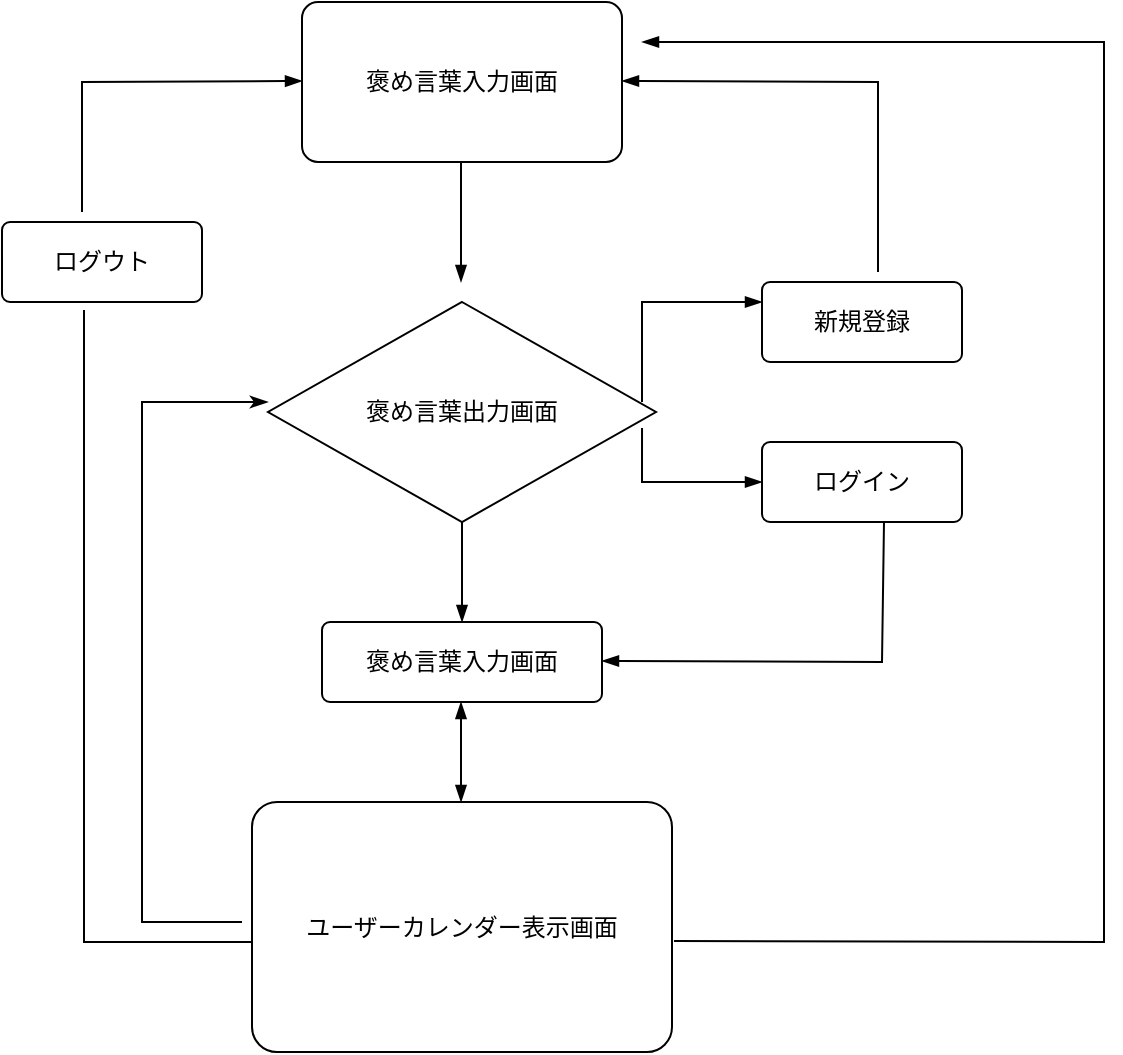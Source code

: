 <mxfile>
    <diagram id="Eu8dEPryCEa4IUV2cehO" name="ページ1">
        <mxGraphModel dx="601" dy="818" grid="1" gridSize="10" guides="1" tooltips="1" connect="1" arrows="1" fold="1" page="1" pageScale="1" pageWidth="827" pageHeight="1169" math="0" shadow="0">
            <root>
                <mxCell id="0"/>
                <mxCell id="1" parent="0"/>
                <mxCell id="-1w9aItpN8Y2TlyznegC-25" value="褒め言葉入力画面" style="rounded=1;arcSize=10;whiteSpace=wrap;html=1;align=center;" parent="1" vertex="1">
                    <mxGeometry x="280" y="100" width="160" height="80" as="geometry"/>
                </mxCell>
                <mxCell id="-1w9aItpN8Y2TlyznegC-26" value="ユーザーカレンダー表示画面" style="rounded=1;arcSize=10;whiteSpace=wrap;html=1;align=center;" parent="1" vertex="1">
                    <mxGeometry x="255" y="500" width="210" height="125" as="geometry"/>
                </mxCell>
                <mxCell id="-1w9aItpN8Y2TlyznegC-27" value="ログイン" style="rounded=1;arcSize=10;whiteSpace=wrap;html=1;align=center;" parent="1" vertex="1">
                    <mxGeometry x="510" y="320" width="100" height="40" as="geometry"/>
                </mxCell>
                <mxCell id="-1w9aItpN8Y2TlyznegC-28" value="新規登録" style="rounded=1;arcSize=10;whiteSpace=wrap;html=1;align=center;" parent="1" vertex="1">
                    <mxGeometry x="510" y="240" width="100" height="40" as="geometry"/>
                </mxCell>
                <mxCell id="-1w9aItpN8Y2TlyznegC-29" style="edgeStyle=none;html=1;entryX=0.5;entryY=0;entryDx=0;entryDy=0;endArrow=blockThin;endFill=1;" parent="1" source="-1w9aItpN8Y2TlyznegC-30" target="-1w9aItpN8Y2TlyznegC-31" edge="1">
                    <mxGeometry relative="1" as="geometry"/>
                </mxCell>
                <mxCell id="-1w9aItpN8Y2TlyznegC-30" value="褒め言葉出力画面" style="shape=rhombus;perimeter=rhombusPerimeter;whiteSpace=wrap;html=1;align=center;" parent="1" vertex="1">
                    <mxGeometry x="263" y="250" width="194" height="110" as="geometry"/>
                </mxCell>
                <mxCell id="-1w9aItpN8Y2TlyznegC-31" value="褒め言葉入力画面" style="rounded=1;arcSize=10;whiteSpace=wrap;html=1;align=center;" parent="1" vertex="1">
                    <mxGeometry x="290" y="410" width="140" height="40" as="geometry"/>
                </mxCell>
                <mxCell id="-1w9aItpN8Y2TlyznegC-32" value="ログウト" style="rounded=1;arcSize=10;whiteSpace=wrap;html=1;align=center;" parent="1" vertex="1">
                    <mxGeometry x="130" y="210" width="100" height="40" as="geometry"/>
                </mxCell>
                <mxCell id="-1w9aItpN8Y2TlyznegC-33" value="" style="endArrow=blockThin;html=1;rounded=0;endFill=1;" parent="1" edge="1">
                    <mxGeometry relative="1" as="geometry">
                        <mxPoint x="359.5" y="180" as="sourcePoint"/>
                        <mxPoint x="359.5" y="240" as="targetPoint"/>
                        <Array as="points">
                            <mxPoint x="359.5" y="220"/>
                        </Array>
                    </mxGeometry>
                </mxCell>
                <mxCell id="-1w9aItpN8Y2TlyznegC-34" value="" style="endArrow=blockThin;html=1;rounded=0;exitX=0.5;exitY=1;exitDx=0;exitDy=0;endFill=1;startArrow=blockThin;startFill=1;" parent="1" edge="1">
                    <mxGeometry relative="1" as="geometry">
                        <mxPoint x="359.5" y="450" as="sourcePoint"/>
                        <mxPoint x="360" y="500" as="targetPoint"/>
                        <Array as="points">
                            <mxPoint x="359.5" y="500"/>
                        </Array>
                    </mxGeometry>
                </mxCell>
                <mxCell id="-1w9aItpN8Y2TlyznegC-35" value="" style="endArrow=blockThin;html=1;rounded=0;entryX=0;entryY=0.25;entryDx=0;entryDy=0;endFill=1;" parent="1" target="-1w9aItpN8Y2TlyznegC-28" edge="1">
                    <mxGeometry relative="1" as="geometry">
                        <mxPoint x="450" y="300" as="sourcePoint"/>
                        <mxPoint x="610" y="304.5" as="targetPoint"/>
                        <Array as="points">
                            <mxPoint x="450" y="250"/>
                        </Array>
                    </mxGeometry>
                </mxCell>
                <mxCell id="-1w9aItpN8Y2TlyznegC-36" value="" style="endArrow=blockThin;html=1;rounded=0;exitX=0.964;exitY=0.573;exitDx=0;exitDy=0;exitPerimeter=0;endFill=1;" parent="1" source="-1w9aItpN8Y2TlyznegC-30" edge="1">
                    <mxGeometry relative="1" as="geometry">
                        <mxPoint x="460" y="310" as="sourcePoint"/>
                        <mxPoint x="510" y="340" as="targetPoint"/>
                        <Array as="points">
                            <mxPoint x="450" y="340"/>
                        </Array>
                    </mxGeometry>
                </mxCell>
                <mxCell id="-1w9aItpN8Y2TlyznegC-37" value="" style="endArrow=none;html=1;rounded=0;startArrow=blockThin;startFill=1;" parent="1" edge="1">
                    <mxGeometry relative="1" as="geometry">
                        <mxPoint x="430" y="429.5" as="sourcePoint"/>
                        <mxPoint x="571" y="360" as="targetPoint"/>
                        <Array as="points">
                            <mxPoint x="570" y="430"/>
                        </Array>
                    </mxGeometry>
                </mxCell>
                <mxCell id="-1w9aItpN8Y2TlyznegC-38" value="" style="endArrow=none;html=1;rounded=0;exitX=0.41;exitY=1.1;exitDx=0;exitDy=0;exitPerimeter=0;" parent="1" source="-1w9aItpN8Y2TlyznegC-32" edge="1">
                    <mxGeometry relative="1" as="geometry">
                        <mxPoint x="95" y="570" as="sourcePoint"/>
                        <mxPoint x="255" y="570" as="targetPoint"/>
                        <Array as="points">
                            <mxPoint x="171" y="570"/>
                        </Array>
                    </mxGeometry>
                </mxCell>
                <mxCell id="-1w9aItpN8Y2TlyznegC-39" value="" style="endArrow=blockThin;html=1;rounded=0;exitX=0.4;exitY=-0.125;exitDx=0;exitDy=0;exitPerimeter=0;endFill=1;" parent="1" source="-1w9aItpN8Y2TlyznegC-32" edge="1">
                    <mxGeometry relative="1" as="geometry">
                        <mxPoint x="120" y="139.5" as="sourcePoint"/>
                        <mxPoint x="280" y="139.5" as="targetPoint"/>
                        <Array as="points">
                            <mxPoint x="170" y="140"/>
                        </Array>
                    </mxGeometry>
                </mxCell>
                <mxCell id="-1w9aItpN8Y2TlyznegC-40" value="" style="endArrow=none;html=1;rounded=0;entryX=0.58;entryY=-0.125;entryDx=0;entryDy=0;entryPerimeter=0;startArrow=blockThin;startFill=1;" parent="1" target="-1w9aItpN8Y2TlyznegC-28" edge="1">
                    <mxGeometry relative="1" as="geometry">
                        <mxPoint x="440" y="139.5" as="sourcePoint"/>
                        <mxPoint x="600" y="139.5" as="targetPoint"/>
                        <Array as="points">
                            <mxPoint x="568" y="140"/>
                        </Array>
                    </mxGeometry>
                </mxCell>
                <mxCell id="2" value="" style="endArrow=blockThin;html=1;rounded=0;startArrow=none;startFill=0;endFill=1;" edge="1" parent="1">
                    <mxGeometry relative="1" as="geometry">
                        <mxPoint x="466" y="569.5" as="sourcePoint"/>
                        <mxPoint x="450" y="120" as="targetPoint"/>
                        <Array as="points">
                            <mxPoint x="681" y="570"/>
                            <mxPoint x="681" y="120"/>
                        </Array>
                    </mxGeometry>
                </mxCell>
                <mxCell id="6QCbUYF8odeQ68Z_4XBS-2" value="" style="endArrow=classicThin;html=1;rounded=0;startArrow=none;startFill=0;endFill=1;" edge="1" parent="1">
                    <mxGeometry relative="1" as="geometry">
                        <mxPoint x="250" y="560" as="sourcePoint"/>
                        <mxPoint x="263" y="300" as="targetPoint"/>
                        <Array as="points">
                            <mxPoint x="200" y="560"/>
                            <mxPoint x="200" y="300"/>
                        </Array>
                    </mxGeometry>
                </mxCell>
            </root>
        </mxGraphModel>
    </diagram>
    <diagram id="DmiA_hqN5nRsi_58MYBw" name="ページ2">
        <mxGraphModel dx="593" dy="818" grid="1" gridSize="10" guides="1" tooltips="1" connect="1" arrows="1" fold="1" page="1" pageScale="1" pageWidth="827" pageHeight="1169" math="0" shadow="0">
            <root>
                <mxCell id="FIA5nSfNMSynaos3x4Zw-0"/>
                <mxCell id="FIA5nSfNMSynaos3x4Zw-1" parent="FIA5nSfNMSynaos3x4Zw-0"/>
                <mxCell id="FIA5nSfNMSynaos3x4Zw-2" value="褒め言葉入力画面" style="rounded=1;arcSize=10;whiteSpace=wrap;html=1;align=center;" parent="FIA5nSfNMSynaos3x4Zw-1" vertex="1">
                    <mxGeometry x="270" y="90" width="160" height="80" as="geometry"/>
                </mxCell>
                <mxCell id="FIA5nSfNMSynaos3x4Zw-4" value="ユーザーカレンダー表示画面" style="rounded=1;arcSize=10;whiteSpace=wrap;html=1;align=center;" parent="FIA5nSfNMSynaos3x4Zw-1" vertex="1">
                    <mxGeometry x="245" y="490" width="210" height="125" as="geometry"/>
                </mxCell>
                <mxCell id="FIA5nSfNMSynaos3x4Zw-6" value="ログイン" style="rounded=1;arcSize=10;whiteSpace=wrap;html=1;align=center;" parent="FIA5nSfNMSynaos3x4Zw-1" vertex="1">
                    <mxGeometry x="500" y="310" width="100" height="40" as="geometry"/>
                </mxCell>
                <mxCell id="FIA5nSfNMSynaos3x4Zw-7" value="新規登録" style="rounded=1;arcSize=10;whiteSpace=wrap;html=1;align=center;" parent="FIA5nSfNMSynaos3x4Zw-1" vertex="1">
                    <mxGeometry x="500" y="230" width="100" height="40" as="geometry"/>
                </mxCell>
                <mxCell id="FIA5nSfNMSynaos3x4Zw-23" style="edgeStyle=none;html=1;entryX=0.5;entryY=0;entryDx=0;entryDy=0;endArrow=blockThin;endFill=1;" parent="FIA5nSfNMSynaos3x4Zw-1" source="FIA5nSfNMSynaos3x4Zw-8" target="FIA5nSfNMSynaos3x4Zw-9" edge="1">
                    <mxGeometry relative="1" as="geometry"/>
                </mxCell>
                <mxCell id="FIA5nSfNMSynaos3x4Zw-8" value="褒め言葉出力画面" style="shape=rhombus;perimeter=rhombusPerimeter;whiteSpace=wrap;html=1;align=center;" parent="FIA5nSfNMSynaos3x4Zw-1" vertex="1">
                    <mxGeometry x="253" y="240" width="194" height="110" as="geometry"/>
                </mxCell>
                <mxCell id="FIA5nSfNMSynaos3x4Zw-9" value="褒め言葉入力画面" style="rounded=1;arcSize=10;whiteSpace=wrap;html=1;align=center;" parent="FIA5nSfNMSynaos3x4Zw-1" vertex="1">
                    <mxGeometry x="280" y="400" width="140" height="40" as="geometry"/>
                </mxCell>
                <mxCell id="FIA5nSfNMSynaos3x4Zw-10" value="ログウト" style="rounded=1;arcSize=10;whiteSpace=wrap;html=1;align=center;" parent="FIA5nSfNMSynaos3x4Zw-1" vertex="1">
                    <mxGeometry x="120" y="200" width="100" height="40" as="geometry"/>
                </mxCell>
                <mxCell id="FIA5nSfNMSynaos3x4Zw-12" value="" style="endArrow=blockThin;html=1;rounded=0;endFill=1;" parent="FIA5nSfNMSynaos3x4Zw-1" edge="1">
                    <mxGeometry relative="1" as="geometry">
                        <mxPoint x="349.5" y="170" as="sourcePoint"/>
                        <mxPoint x="349.5" y="230" as="targetPoint"/>
                        <Array as="points">
                            <mxPoint x="349.5" y="210"/>
                        </Array>
                    </mxGeometry>
                </mxCell>
                <mxCell id="FIA5nSfNMSynaos3x4Zw-14" value="" style="endArrow=blockThin;html=1;rounded=0;exitX=0.5;exitY=1;exitDx=0;exitDy=0;endFill=1;startArrow=blockThin;startFill=1;" parent="FIA5nSfNMSynaos3x4Zw-1" edge="1">
                    <mxGeometry relative="1" as="geometry">
                        <mxPoint x="349.5" y="440" as="sourcePoint"/>
                        <mxPoint x="350" y="490" as="targetPoint"/>
                        <Array as="points">
                            <mxPoint x="349.5" y="490"/>
                        </Array>
                    </mxGeometry>
                </mxCell>
                <mxCell id="FIA5nSfNMSynaos3x4Zw-17" value="" style="endArrow=blockThin;html=1;rounded=0;entryX=0;entryY=0.25;entryDx=0;entryDy=0;endFill=1;" parent="FIA5nSfNMSynaos3x4Zw-1" target="FIA5nSfNMSynaos3x4Zw-7" edge="1">
                    <mxGeometry relative="1" as="geometry">
                        <mxPoint x="440" y="290" as="sourcePoint"/>
                        <mxPoint x="600" y="294.5" as="targetPoint"/>
                        <Array as="points">
                            <mxPoint x="440" y="240"/>
                        </Array>
                    </mxGeometry>
                </mxCell>
                <mxCell id="FIA5nSfNMSynaos3x4Zw-18" value="" style="endArrow=blockThin;html=1;rounded=0;exitX=0.964;exitY=0.573;exitDx=0;exitDy=0;exitPerimeter=0;endFill=1;" parent="FIA5nSfNMSynaos3x4Zw-1" source="FIA5nSfNMSynaos3x4Zw-8" edge="1">
                    <mxGeometry relative="1" as="geometry">
                        <mxPoint x="450" y="300" as="sourcePoint"/>
                        <mxPoint x="500" y="330" as="targetPoint"/>
                        <Array as="points">
                            <mxPoint x="440" y="330"/>
                        </Array>
                    </mxGeometry>
                </mxCell>
                <mxCell id="FIA5nSfNMSynaos3x4Zw-19" value="" style="endArrow=none;html=1;rounded=0;startArrow=blockThin;startFill=1;" parent="FIA5nSfNMSynaos3x4Zw-1" edge="1">
                    <mxGeometry relative="1" as="geometry">
                        <mxPoint x="420" y="419.5" as="sourcePoint"/>
                        <mxPoint x="561" y="350" as="targetPoint"/>
                        <Array as="points">
                            <mxPoint x="560" y="420"/>
                        </Array>
                    </mxGeometry>
                </mxCell>
                <mxCell id="FIA5nSfNMSynaos3x4Zw-20" value="" style="endArrow=none;html=1;rounded=0;exitX=0.41;exitY=1.1;exitDx=0;exitDy=0;exitPerimeter=0;" parent="FIA5nSfNMSynaos3x4Zw-1" source="FIA5nSfNMSynaos3x4Zw-10" edge="1">
                    <mxGeometry relative="1" as="geometry">
                        <mxPoint x="85" y="560" as="sourcePoint"/>
                        <mxPoint x="245" y="560" as="targetPoint"/>
                        <Array as="points">
                            <mxPoint x="161" y="560"/>
                        </Array>
                    </mxGeometry>
                </mxCell>
                <mxCell id="FIA5nSfNMSynaos3x4Zw-21" value="" style="endArrow=blockThin;html=1;rounded=0;exitX=0.4;exitY=-0.125;exitDx=0;exitDy=0;exitPerimeter=0;endFill=1;" parent="FIA5nSfNMSynaos3x4Zw-1" source="FIA5nSfNMSynaos3x4Zw-10" edge="1">
                    <mxGeometry relative="1" as="geometry">
                        <mxPoint x="110" y="129.5" as="sourcePoint"/>
                        <mxPoint x="270" y="129.5" as="targetPoint"/>
                        <Array as="points">
                            <mxPoint x="160" y="130"/>
                        </Array>
                    </mxGeometry>
                </mxCell>
                <mxCell id="FIA5nSfNMSynaos3x4Zw-25" value="" style="endArrow=none;html=1;rounded=0;entryX=0.58;entryY=-0.125;entryDx=0;entryDy=0;entryPerimeter=0;startArrow=blockThin;startFill=1;" parent="FIA5nSfNMSynaos3x4Zw-1" target="FIA5nSfNMSynaos3x4Zw-7" edge="1">
                    <mxGeometry relative="1" as="geometry">
                        <mxPoint x="430" y="129.5" as="sourcePoint"/>
                        <mxPoint x="590" y="129.5" as="targetPoint"/>
                        <Array as="points">
                            <mxPoint x="558" y="130"/>
                        </Array>
                    </mxGeometry>
                </mxCell>
            </root>
        </mxGraphModel>
    </diagram>
</mxfile>